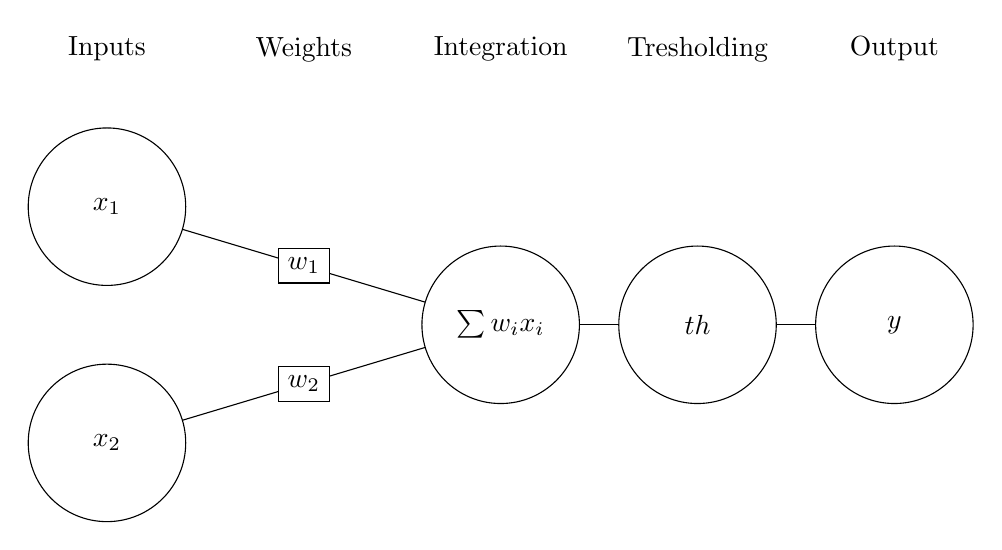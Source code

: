 % !TEX root = ../main.tex
\begin{tikzpicture}

\tikzstyle{box} = [rectangle, draw, fill=white]

\coordinate (a) at (0, 0);
\coordinate (b) at (0, -3);
\coordinate (c) at (5, -1.5);
\coordinate (d) at (7.5, -1.5);
\coordinate (e) at (10, -1.5);

\draw(a) -- (c);
\draw(b) -- (c);
\draw(c) -- (d);
\draw(d) -- (e);


\filldraw[fill=white] (a) circle (1) node{$x_1$};
\filldraw[fill=white] (b) circle (1) node{$x_2$};

\filldraw[fill=white] (c) circle (1) node{$\sum{w_ix_i}$};

\filldraw[fill=white] (d) circle (1) node{$th$};

\filldraw[fill=white] (e) circle (1) node{$y$};

\node [box] at ($(a)!0.5!(c)$) {$w_1$};
\node [box] at ($(b)!0.5!(c)$) {$w_2$};

\node at (0, 2) {Inputs};
\node at (2.5, 2) {Weights};
\node at (5, 2) {Integration};
\node at (7.5, 2) {Tresholding};
\node at (10, 2) {Output};

\end{tikzpicture}
